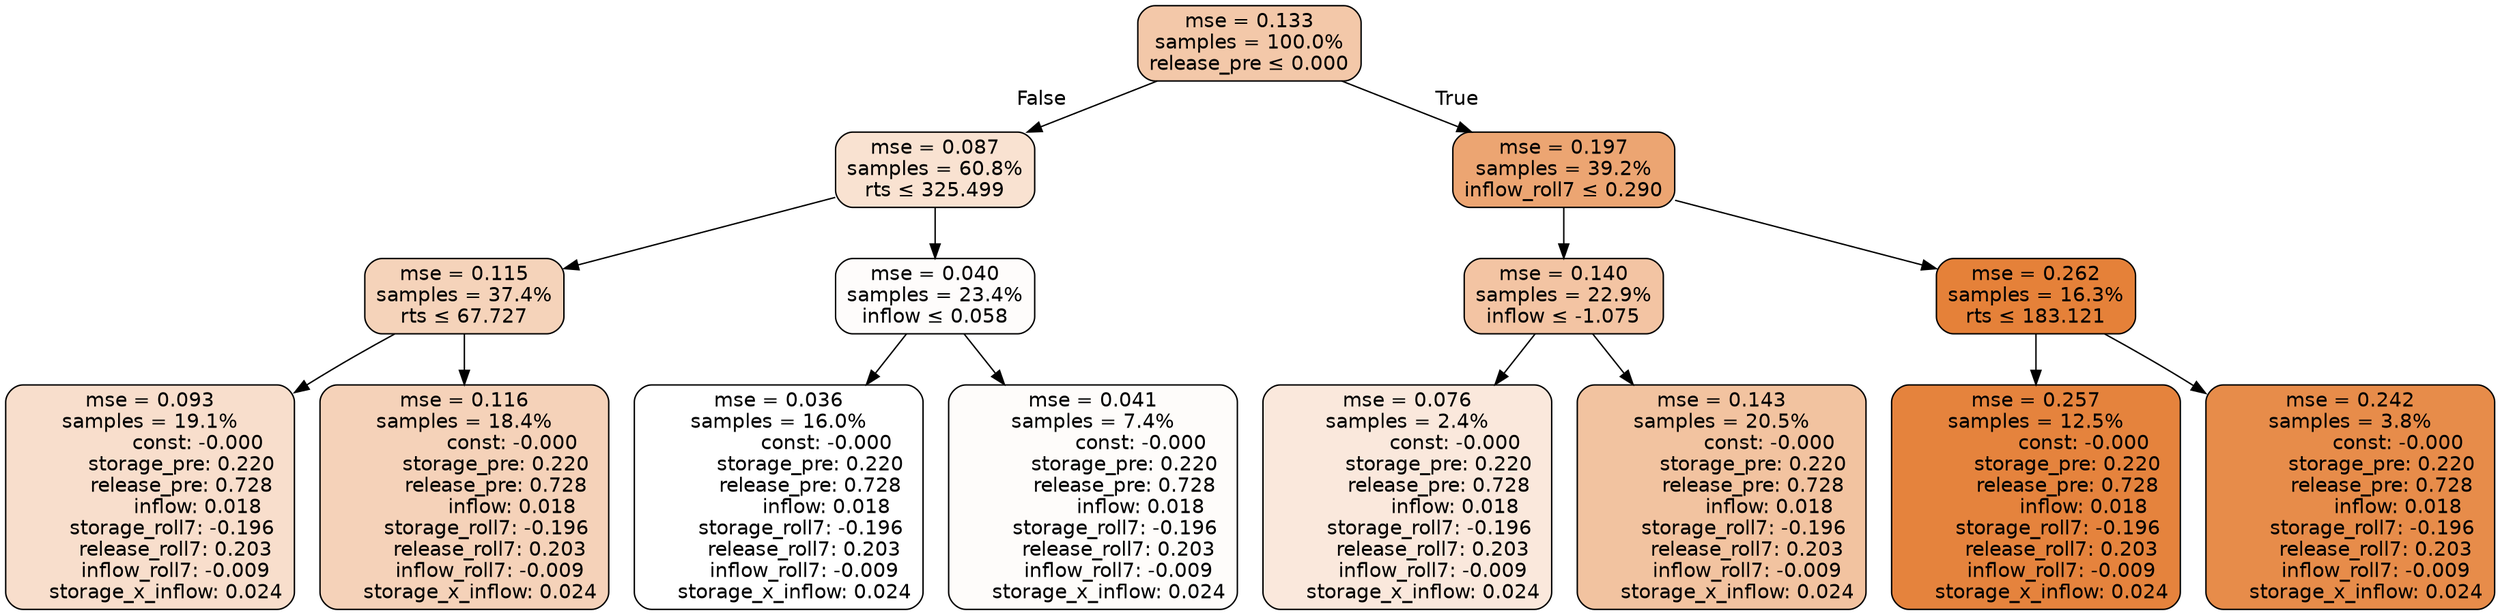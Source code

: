 digraph tree {
node [shape=rectangle, style="filled, rounded", color="black", fontname=helvetica] ;
edge [fontname=helvetica] ;
	"0" [label="mse = 0.133
samples = 100.0%
release_pre &le; 0.000", fillcolor="#f3c8a9"]
	"1" [label="mse = 0.087
samples = 60.8%
rts &le; 325.499", fillcolor="#f9e2d1"]
	"2" [label="mse = 0.115
samples = 37.4%
rts &le; 67.727", fillcolor="#f5d3ba"]
	"3" [label="mse = 0.093
samples = 19.1%
               const: -0.000
          storage_pre: 0.220
          release_pre: 0.728
               inflow: 0.018
       storage_roll7: -0.196
        release_roll7: 0.203
        inflow_roll7: -0.009
     storage_x_inflow: 0.024", fillcolor="#f8decc"]
	"4" [label="mse = 0.116
samples = 18.4%
               const: -0.000
          storage_pre: 0.220
          release_pre: 0.728
               inflow: 0.018
       storage_roll7: -0.196
        release_roll7: 0.203
        inflow_roll7: -0.009
     storage_x_inflow: 0.024", fillcolor="#f5d2b9"]
	"5" [label="mse = 0.040
samples = 23.4%
inflow &le; 0.058", fillcolor="#fefcfb"]
	"6" [label="mse = 0.036
samples = 16.0%
               const: -0.000
          storage_pre: 0.220
          release_pre: 0.728
               inflow: 0.018
       storage_roll7: -0.196
        release_roll7: 0.203
        inflow_roll7: -0.009
     storage_x_inflow: 0.024", fillcolor="#ffffff"]
	"7" [label="mse = 0.041
samples = 7.4%
               const: -0.000
          storage_pre: 0.220
          release_pre: 0.728
               inflow: 0.018
       storage_roll7: -0.196
        release_roll7: 0.203
        inflow_roll7: -0.009
     storage_x_inflow: 0.024", fillcolor="#fefcfa"]
	"8" [label="mse = 0.197
samples = 39.2%
inflow_roll7 &le; 0.290", fillcolor="#eca572"]
	"9" [label="mse = 0.140
samples = 22.9%
inflow &le; -1.075", fillcolor="#f3c4a3"]
	"10" [label="mse = 0.076
samples = 2.4%
               const: -0.000
          storage_pre: 0.220
          release_pre: 0.728
               inflow: 0.018
       storage_roll7: -0.196
        release_roll7: 0.203
        inflow_roll7: -0.009
     storage_x_inflow: 0.024", fillcolor="#fae8dc"]
	"11" [label="mse = 0.143
samples = 20.5%
               const: -0.000
          storage_pre: 0.220
          release_pre: 0.728
               inflow: 0.018
       storage_roll7: -0.196
        release_roll7: 0.203
        inflow_roll7: -0.009
     storage_x_inflow: 0.024", fillcolor="#f2c3a0"]
	"12" [label="mse = 0.262
samples = 16.3%
rts &le; 183.121", fillcolor="#e58139"]
	"13" [label="mse = 0.257
samples = 12.5%
               const: -0.000
          storage_pre: 0.220
          release_pre: 0.728
               inflow: 0.018
       storage_roll7: -0.196
        release_roll7: 0.203
        inflow_roll7: -0.009
     storage_x_inflow: 0.024", fillcolor="#e5833d"]
	"14" [label="mse = 0.242
samples = 3.8%
               const: -0.000
          storage_pre: 0.220
          release_pre: 0.728
               inflow: 0.018
       storage_roll7: -0.196
        release_roll7: 0.203
        inflow_roll7: -0.009
     storage_x_inflow: 0.024", fillcolor="#e78c4a"]

	"0" -> "1" [labeldistance=2.5, labelangle=45, headlabel="False"]
	"1" -> "2"
	"2" -> "3"
	"2" -> "4"
	"1" -> "5"
	"5" -> "6"
	"5" -> "7"
	"0" -> "8" [labeldistance=2.5, labelangle=-45, headlabel="True"]
	"8" -> "9"
	"9" -> "10"
	"9" -> "11"
	"8" -> "12"
	"12" -> "13"
	"12" -> "14"
}
